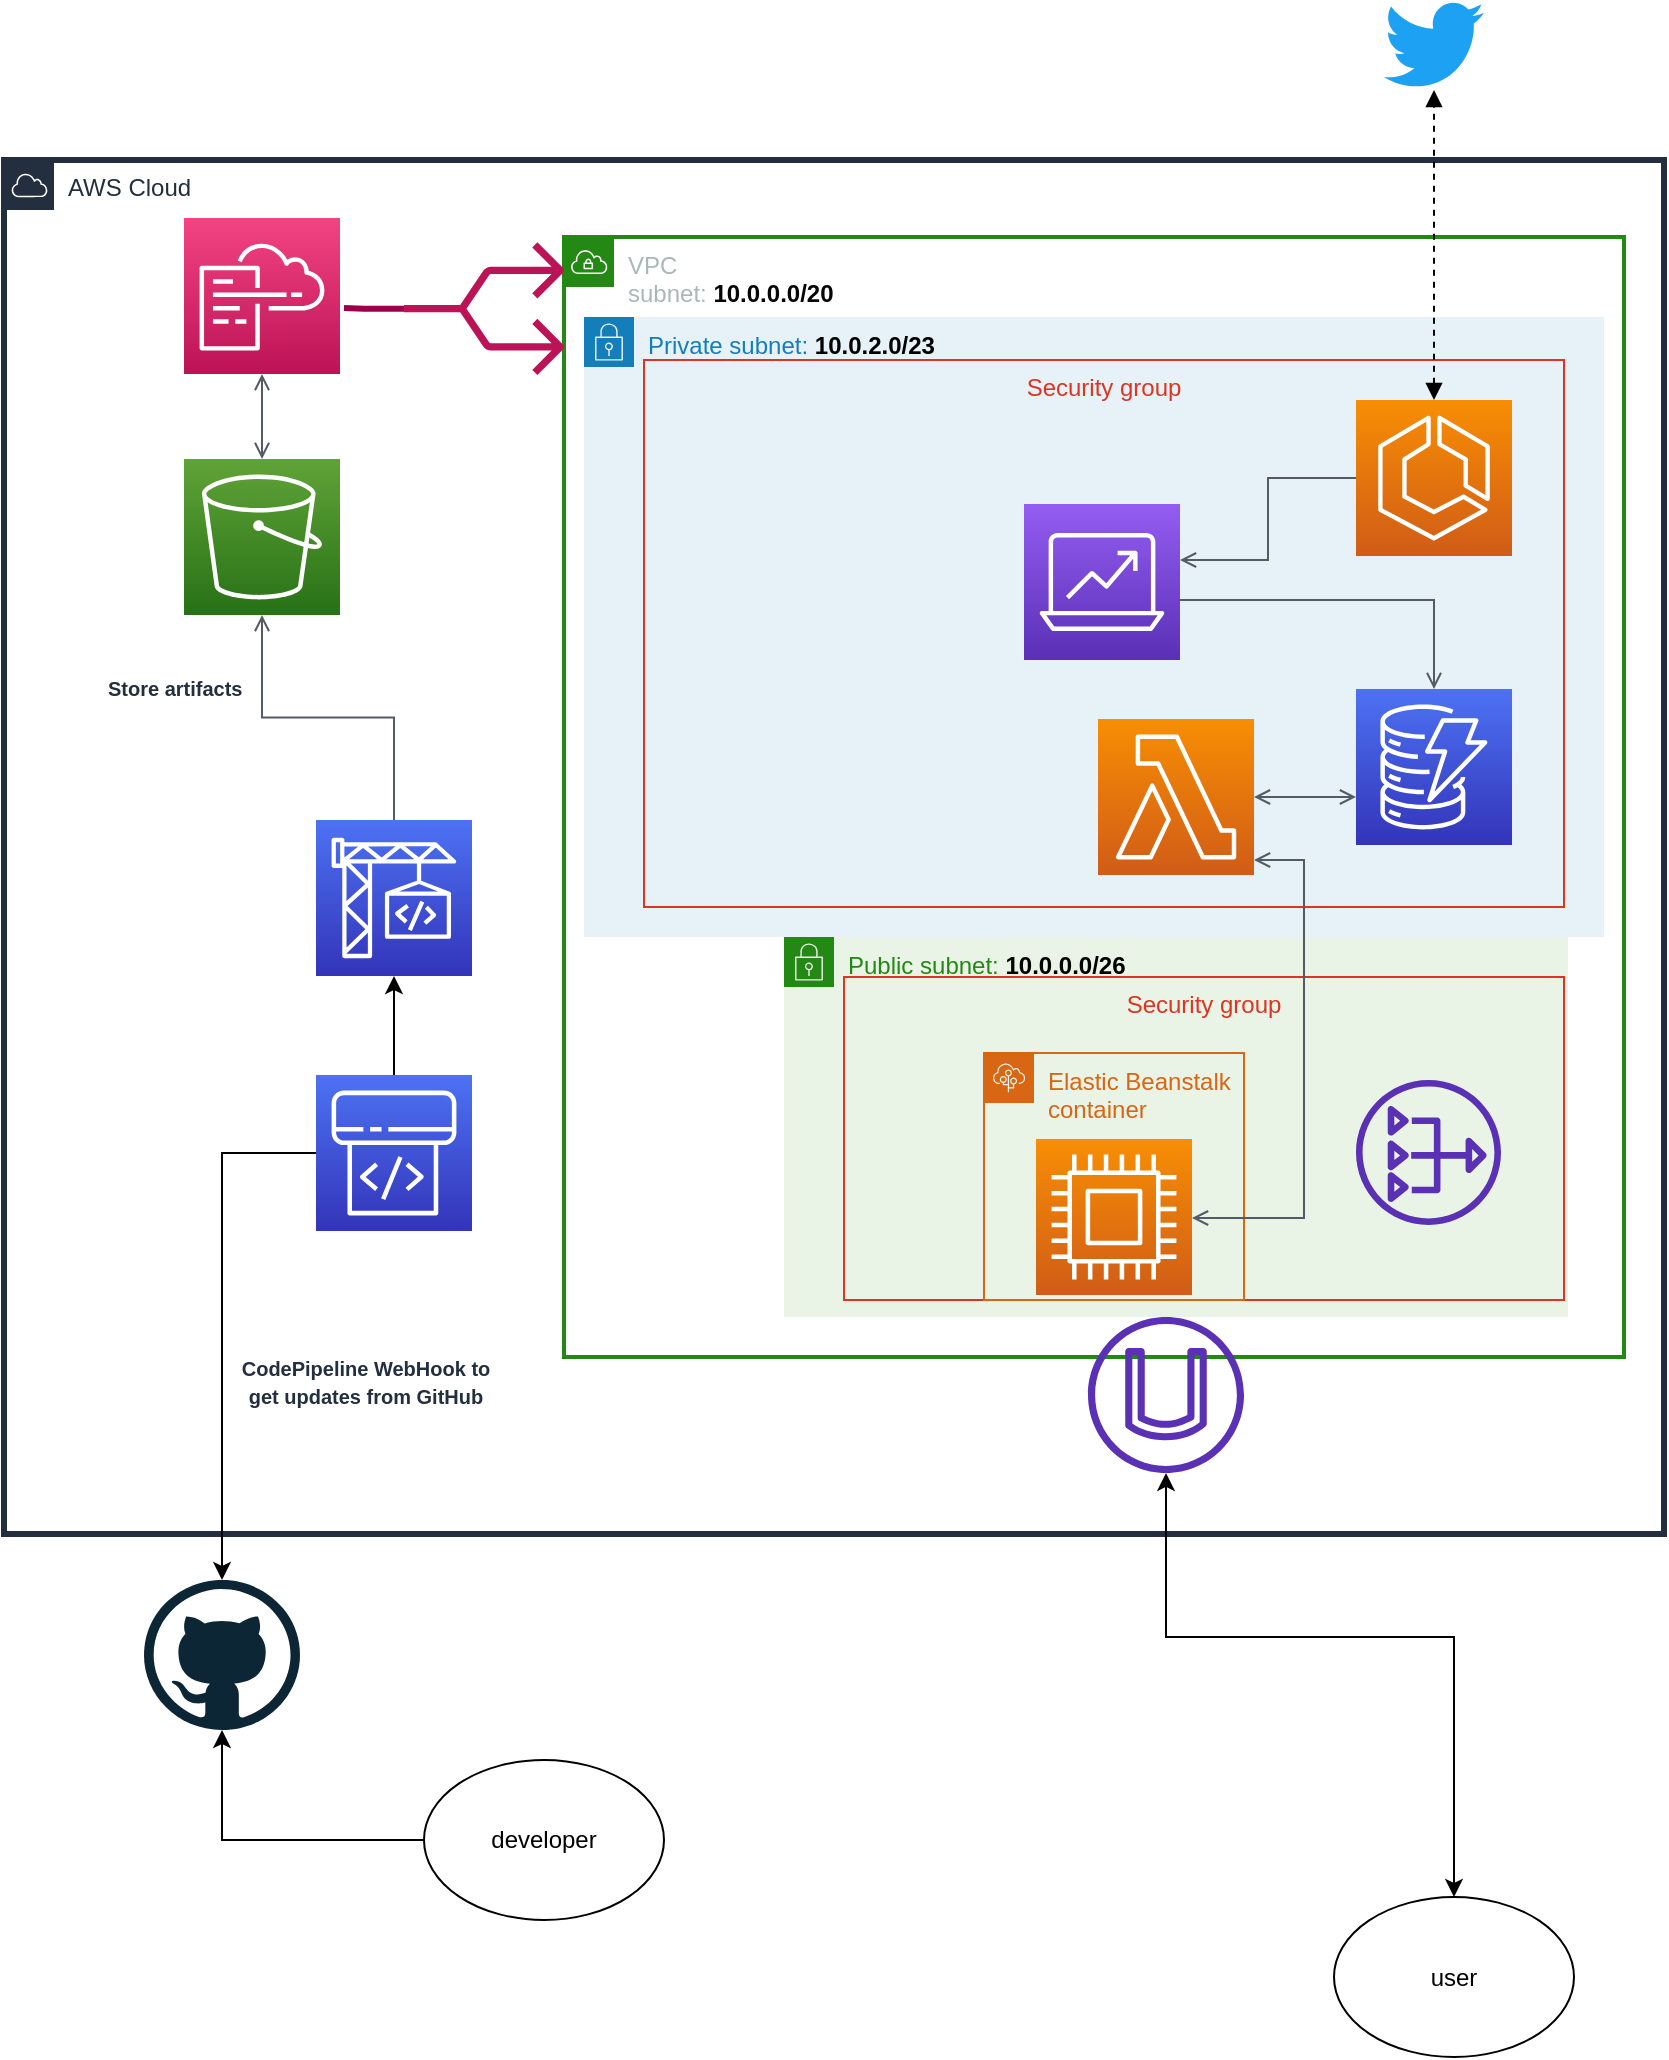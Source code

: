 <mxfile version="13.7.9" type="device"><diagram id="jLGJko12P5ZYonk4BvOa" name="Page-1"><mxGraphModel dx="1422" dy="822" grid="1" gridSize="10" guides="1" tooltips="1" connect="1" arrows="1" fold="1" page="1" pageScale="1" pageWidth="850" pageHeight="1100" math="0" shadow="0"><root><mxCell id="0"/><mxCell id="1" parent="0"/><mxCell id="9QHJiot0qCz9RPCebHh6-15" value="AWS Cloud" style="points=[[0,0],[0.25,0],[0.5,0],[0.75,0],[1,0],[1,0.25],[1,0.5],[1,0.75],[1,1],[0.75,1],[0.5,1],[0.25,1],[0,1],[0,0.75],[0,0.5],[0,0.25]];outlineConnect=0;gradientColor=none;html=1;whiteSpace=wrap;fontSize=12;fontStyle=0;shape=mxgraph.aws4.group;grIcon=mxgraph.aws4.group_aws_cloud;strokeColor=#232F3E;fillColor=none;verticalAlign=top;align=left;spacingLeft=30;fontColor=#232F3E;dashed=0;strokeWidth=3;" vertex="1" parent="1"><mxGeometry x="230" y="80" width="830" height="687" as="geometry"/></mxCell><mxCell id="xLNe65JZoadd3Pq_8RIp-9" value="VPC&lt;br&gt;subnet: &lt;b&gt;&lt;font color=&quot;#050505&quot;&gt;10.0.0.0/20&lt;/font&gt;&lt;/b&gt;" style="points=[[0,0],[0.25,0],[0.5,0],[0.75,0],[1,0],[1,0.25],[1,0.5],[1,0.75],[1,1],[0.75,1],[0.5,1],[0.25,1],[0,1],[0,0.75],[0,0.5],[0,0.25]];outlineConnect=0;gradientColor=none;html=1;whiteSpace=wrap;fontSize=12;fontStyle=0;shape=mxgraph.aws4.group;grIcon=mxgraph.aws4.group_vpc;strokeColor=#248814;fillColor=none;verticalAlign=top;align=left;spacingLeft=30;fontColor=#AAB7B8;dashed=0;strokeWidth=2;" parent="1" vertex="1"><mxGeometry x="510" y="118.5" width="530" height="560" as="geometry"/></mxCell><mxCell id="xLNe65JZoadd3Pq_8RIp-6" value="Private subnet: &lt;b&gt;&lt;font color=&quot;#000000&quot;&gt;10.0.2.0/23&lt;/font&gt;&lt;/b&gt;" style="points=[[0,0],[0.25,0],[0.5,0],[0.75,0],[1,0],[1,0.25],[1,0.5],[1,0.75],[1,1],[0.75,1],[0.5,1],[0.25,1],[0,1],[0,0.75],[0,0.5],[0,0.25]];outlineConnect=0;gradientColor=none;html=1;whiteSpace=wrap;fontSize=12;fontStyle=0;shape=mxgraph.aws4.group;grIcon=mxgraph.aws4.group_security_group;grStroke=0;strokeColor=#147EBA;fillColor=#E6F2F8;verticalAlign=top;align=left;spacingLeft=30;fontColor=#147EBA;dashed=0;" parent="1" vertex="1"><mxGeometry x="520" y="158.5" width="510" height="310" as="geometry"/></mxCell><mxCell id="xLNe65JZoadd3Pq_8RIp-24" value="Security group" style="fillColor=none;strokeColor=#DD3522;verticalAlign=top;fontStyle=0;fontColor=#DD3522;" parent="1" vertex="1"><mxGeometry x="550" y="180" width="460" height="273.5" as="geometry"/></mxCell><mxCell id="xLNe65JZoadd3Pq_8RIp-5" value="Public subnet: &lt;b&gt;&lt;font color=&quot;#000000&quot;&gt;10.0.0.0/26&lt;/font&gt;&lt;/b&gt;" style="points=[[0,0],[0.25,0],[0.5,0],[0.75,0],[1,0],[1,0.25],[1,0.5],[1,0.75],[1,1],[0.75,1],[0.5,1],[0.25,1],[0,1],[0,0.75],[0,0.5],[0,0.25]];outlineConnect=0;gradientColor=none;html=1;whiteSpace=wrap;fontSize=12;fontStyle=0;shape=mxgraph.aws4.group;grIcon=mxgraph.aws4.group_security_group;grStroke=0;strokeColor=#248814;fillColor=#E9F3E6;verticalAlign=top;align=left;spacingLeft=30;fontColor=#248814;dashed=0;" parent="1" vertex="1"><mxGeometry x="620" y="468.5" width="392" height="190" as="geometry"/></mxCell><mxCell id="xLNe65JZoadd3Pq_8RIp-25" value="Security group" style="fillColor=none;strokeColor=#DD3522;verticalAlign=top;fontStyle=0;fontColor=#DD3522;" parent="1" vertex="1"><mxGeometry x="650" y="488.5" width="360" height="161.5" as="geometry"/></mxCell><mxCell id="YJ_b8lcH459bg5A_i5MD-8" style="edgeStyle=orthogonalEdgeStyle;rounded=0;orthogonalLoop=1;jettySize=auto;html=1;" parent="1" source="xLNe65JZoadd3Pq_8RIp-3" target="YJ_b8lcH459bg5A_i5MD-3" edge="1"><mxGeometry relative="1" as="geometry"><mxPoint x="300" y="540" as="targetPoint"/></mxGeometry></mxCell><mxCell id="YJ_b8lcH459bg5A_i5MD-3" value="" style="dashed=0;outlineConnect=0;html=1;align=center;labelPosition=center;verticalLabelPosition=bottom;verticalAlign=top;shape=mxgraph.weblogos.github" parent="1" vertex="1"><mxGeometry x="300" y="790" width="78" height="75" as="geometry"/></mxCell><mxCell id="YJ_b8lcH459bg5A_i5MD-19" style="edgeStyle=orthogonalEdgeStyle;rounded=0;orthogonalLoop=1;jettySize=auto;html=1;" parent="1" source="YJ_b8lcH459bg5A_i5MD-4" target="YJ_b8lcH459bg5A_i5MD-3" edge="1"><mxGeometry relative="1" as="geometry"><mxPoint x="239" y="997" as="targetPoint"/></mxGeometry></mxCell><mxCell id="YJ_b8lcH459bg5A_i5MD-4" value="developer" style="ellipse;whiteSpace=wrap;html=1;" parent="1" vertex="1"><mxGeometry x="440" y="880" width="120" height="80" as="geometry"/></mxCell><mxCell id="YJ_b8lcH459bg5A_i5MD-5" value="user" style="ellipse;whiteSpace=wrap;html=1;" parent="1" vertex="1"><mxGeometry x="895" y="948.5" width="120" height="80" as="geometry"/></mxCell><mxCell id="7l3Auq9Raf8mUuUZezbI-16" style="edgeStyle=orthogonalEdgeStyle;rounded=0;orthogonalLoop=1;jettySize=auto;html=1;startArrow=classic;startFill=1;" parent="1" source="xLNe65JZoadd3Pq_8RIp-30" target="YJ_b8lcH459bg5A_i5MD-5" edge="1"><mxGeometry relative="1" as="geometry"><Array as="points"><mxPoint x="811" y="818.5"/><mxPoint x="955" y="818.5"/></Array></mxGeometry></mxCell><mxCell id="xLNe65JZoadd3Pq_8RIp-2" value="" style="outlineConnect=0;fontColor=#232F3E;gradientColor=#4D72F3;gradientDirection=north;fillColor=#3334B9;strokeColor=#ffffff;dashed=0;verticalLabelPosition=bottom;verticalAlign=top;align=center;html=1;fontSize=12;fontStyle=0;aspect=fixed;shape=mxgraph.aws4.resourceIcon;resIcon=mxgraph.aws4.codebuild;" parent="1" vertex="1"><mxGeometry x="386" y="410" width="78" height="78" as="geometry"/></mxCell><mxCell id="D-qyvk32oXHPnCQVqNBH-1" value="" style="edgeStyle=orthogonalEdgeStyle;rounded=0;orthogonalLoop=1;jettySize=auto;html=1;" parent="1" source="xLNe65JZoadd3Pq_8RIp-3" target="xLNe65JZoadd3Pq_8RIp-2" edge="1"><mxGeometry relative="1" as="geometry"><mxPoint x="508" y="498" as="targetPoint"/></mxGeometry></mxCell><mxCell id="xLNe65JZoadd3Pq_8RIp-3" value="" style="outlineConnect=0;fontColor=#232F3E;gradientColor=#4D72F3;gradientDirection=north;fillColor=#3334B9;strokeColor=#ffffff;dashed=0;verticalLabelPosition=bottom;verticalAlign=top;align=center;html=1;fontSize=12;fontStyle=0;aspect=fixed;shape=mxgraph.aws4.resourceIcon;resIcon=mxgraph.aws4.codepipeline;" parent="1" vertex="1"><mxGeometry x="386" y="537.5" width="78" height="78" as="geometry"/></mxCell><mxCell id="xLNe65JZoadd3Pq_8RIp-8" value="Elastic Beanstalk container" style="points=[[0,0],[0.25,0],[0.5,0],[0.75,0],[1,0],[1,0.25],[1,0.5],[1,0.75],[1,1],[0.75,1],[0.5,1],[0.25,1],[0,1],[0,0.75],[0,0.5],[0,0.25]];outlineConnect=0;gradientColor=none;html=1;whiteSpace=wrap;fontSize=12;fontStyle=0;shape=mxgraph.aws4.group;grIcon=mxgraph.aws4.group_elastic_beanstalk;strokeColor=#D86613;fillColor=none;verticalAlign=top;align=left;spacingLeft=30;fontColor=#D86613;dashed=0;" parent="1" vertex="1"><mxGeometry x="720" y="526.5" width="130" height="123.5" as="geometry"/></mxCell><mxCell id="xLNe65JZoadd3Pq_8RIp-11" value="" style="outlineConnect=0;fontColor=#232F3E;gradientColor=#4D72F3;gradientDirection=north;fillColor=#3334B9;strokeColor=#ffffff;dashed=0;verticalLabelPosition=bottom;verticalAlign=top;align=center;html=1;fontSize=12;fontStyle=0;aspect=fixed;shape=mxgraph.aws4.resourceIcon;resIcon=mxgraph.aws4.dynamodb;" parent="1" vertex="1"><mxGeometry x="906" y="344.5" width="78" height="78" as="geometry"/></mxCell><mxCell id="xLNe65JZoadd3Pq_8RIp-14" value="" style="outlineConnect=0;fontColor=#232F3E;gradientColor=#F34482;gradientDirection=north;fillColor=#BC1356;strokeColor=#ffffff;dashed=0;verticalLabelPosition=bottom;verticalAlign=top;align=center;html=1;fontSize=12;fontStyle=0;aspect=fixed;shape=mxgraph.aws4.resourceIcon;resIcon=mxgraph.aws4.cloudformation;" parent="1" vertex="1"><mxGeometry x="320" y="109" width="78" height="78" as="geometry"/></mxCell><mxCell id="D-qyvk32oXHPnCQVqNBH-4" style="edgeStyle=orthogonalEdgeStyle;rounded=0;orthogonalLoop=1;jettySize=auto;html=1;strokeWidth=3;endArrow=none;endFill=0;strokeColor=#99004D;" parent="1" source="xLNe65JZoadd3Pq_8RIp-15" edge="1"><mxGeometry relative="1" as="geometry"><mxPoint x="390.753" y="154.4" as="sourcePoint"/><mxPoint x="400" y="154" as="targetPoint"/><Array as="points"><mxPoint x="410" y="154"/><mxPoint x="410" y="154"/></Array></mxGeometry></mxCell><mxCell id="xLNe65JZoadd3Pq_8RIp-15" value="" style="outlineConnect=0;fontColor=#232F3E;gradientColor=none;fillColor=#BC1356;strokeColor=none;dashed=0;verticalLabelPosition=bottom;verticalAlign=top;align=center;html=1;fontSize=12;fontStyle=0;aspect=fixed;pointerEvents=1;shape=mxgraph.aws4.deployments;direction=north;" parent="1" vertex="1"><mxGeometry x="430" y="119" width="80" height="70.67" as="geometry"/></mxCell><mxCell id="xLNe65JZoadd3Pq_8RIp-17" value="" style="outlineConnect=0;fontColor=#232F3E;gradientColor=#F78E04;gradientDirection=north;fillColor=#D05C17;strokeColor=#ffffff;dashed=0;verticalLabelPosition=bottom;verticalAlign=top;align=center;html=1;fontSize=12;fontStyle=0;aspect=fixed;shape=mxgraph.aws4.resourceIcon;resIcon=mxgraph.aws4.lambda;" parent="1" vertex="1"><mxGeometry x="777" y="359.5" width="78" height="78" as="geometry"/></mxCell><mxCell id="xLNe65JZoadd3Pq_8RIp-19" value="" style="outlineConnect=0;fontColor=#232F3E;gradientColor=#F78E04;gradientDirection=north;fillColor=#D05C17;strokeColor=#ffffff;dashed=0;verticalLabelPosition=bottom;verticalAlign=top;align=center;html=1;fontSize=12;fontStyle=0;aspect=fixed;shape=mxgraph.aws4.resourceIcon;resIcon=mxgraph.aws4.compute;" parent="1" vertex="1"><mxGeometry x="746" y="569.5" width="78" height="78" as="geometry"/></mxCell><mxCell id="xLNe65JZoadd3Pq_8RIp-22" value="" style="dashed=0;outlineConnect=0;html=1;align=center;labelPosition=center;verticalLabelPosition=bottom;verticalAlign=top;shape=mxgraph.weblogos.twitter;fillColor=#1DA1F2;strokeColor=none" parent="1" vertex="1"><mxGeometry x="920" width="50" height="45" as="geometry"/></mxCell><mxCell id="xLNe65JZoadd3Pq_8RIp-28" value="" style="edgeStyle=orthogonalEdgeStyle;html=1;endArrow=open;elbow=vertical;startArrow=open;startFill=0;endFill=0;strokeColor=#545B64;rounded=0;" parent="1" source="xLNe65JZoadd3Pq_8RIp-14" target="xLNe65JZoadd3Pq_8RIp-44" edge="1"><mxGeometry width="100" relative="1" as="geometry"><mxPoint x="300" y="455" as="sourcePoint"/><mxPoint x="209" y="232" as="targetPoint"/></mxGeometry></mxCell><mxCell id="xLNe65JZoadd3Pq_8RIp-30" value="" style="outlineConnect=0;fontColor=#232F3E;gradientColor=none;fillColor=#5A30B5;strokeColor=none;dashed=0;verticalLabelPosition=bottom;verticalAlign=top;align=center;html=1;fontSize=12;fontStyle=0;aspect=fixed;pointerEvents=1;shape=mxgraph.aws4.internet_gateway;direction=west;" parent="1" vertex="1"><mxGeometry x="772" y="658.5" width="78" height="78" as="geometry"/></mxCell><mxCell id="xLNe65JZoadd3Pq_8RIp-31" value="" style="outlineConnect=0;fontColor=#232F3E;gradientColor=none;fillColor=#5A30B5;strokeColor=none;dashed=0;verticalLabelPosition=bottom;verticalAlign=top;align=center;html=1;fontSize=12;fontStyle=0;aspect=fixed;pointerEvents=1;shape=mxgraph.aws4.nat_gateway;direction=east;" parent="1" vertex="1"><mxGeometry x="906" y="540" width="72.5" height="72.5" as="geometry"/></mxCell><mxCell id="xLNe65JZoadd3Pq_8RIp-36" value="" style="edgeStyle=orthogonalEdgeStyle;html=1;endArrow=block;elbow=vertical;startArrow=block;startFill=1;endFill=1;rounded=1;dashed=1;" parent="1" source="9QHJiot0qCz9RPCebHh6-16" target="xLNe65JZoadd3Pq_8RIp-22" edge="1"><mxGeometry width="100" relative="1" as="geometry"><mxPoint x="830" y="78.5" as="sourcePoint"/><mxPoint x="930" y="78.5" as="targetPoint"/></mxGeometry></mxCell><mxCell id="xLNe65JZoadd3Pq_8RIp-44" value="" style="outlineConnect=0;fontColor=#232F3E;gradientColor=#60A337;gradientDirection=north;fillColor=#277116;strokeColor=#ffffff;dashed=0;verticalLabelPosition=bottom;verticalAlign=top;align=center;html=1;fontSize=12;fontStyle=0;aspect=fixed;shape=mxgraph.aws4.resourceIcon;resIcon=mxgraph.aws4.s3;" parent="1" vertex="1"><mxGeometry x="320" y="229.5" width="78" height="78" as="geometry"/></mxCell><mxCell id="xLNe65JZoadd3Pq_8RIp-45" value="" style="edgeStyle=orthogonalEdgeStyle;html=1;endArrow=none;elbow=vertical;startArrow=open;startFill=0;strokeColor=#545B64;rounded=0;" parent="1" source="xLNe65JZoadd3Pq_8RIp-44" target="xLNe65JZoadd3Pq_8RIp-2" edge="1"><mxGeometry width="100" relative="1" as="geometry"><mxPoint x="270" y="271" as="sourcePoint"/><mxPoint x="365" y="271" as="targetPoint"/></mxGeometry></mxCell><mxCell id="xLNe65JZoadd3Pq_8RIp-46" value="&lt;div style=&quot;text-align: center&quot;&gt;&lt;span style=&quot;font-size: 10px&quot;&gt;&lt;font color=&quot;#232f3e&quot; face=&quot;helvetica&quot;&gt;&lt;b&gt;Store artifacts&lt;/b&gt;&lt;/font&gt;&lt;/span&gt;&lt;/div&gt;" style="text;whiteSpace=wrap;html=1;" parent="1" vertex="1"><mxGeometry x="280" y="330" width="70" height="45" as="geometry"/></mxCell><mxCell id="9QHJiot0qCz9RPCebHh6-4" value="&lt;div style=&quot;text-align: center&quot;&gt;&lt;font color=&quot;#232f3e&quot; face=&quot;helvetica&quot;&gt;&lt;span style=&quot;font-size: 10px&quot;&gt;&lt;b&gt;CodePipeline WebHook to get updates from GitHub&lt;/b&gt;&lt;/span&gt;&lt;/font&gt;&lt;/div&gt;" style="text;whiteSpace=wrap;html=1;" vertex="1" parent="1"><mxGeometry x="340" y="670" width="140" height="45" as="geometry"/></mxCell><mxCell id="9QHJiot0qCz9RPCebHh6-6" value="" style="outlineConnect=0;fontColor=#232F3E;gradientColor=#945DF2;gradientDirection=north;fillColor=#5A30B5;strokeColor=#ffffff;dashed=0;verticalLabelPosition=bottom;verticalAlign=top;align=center;html=1;fontSize=12;fontStyle=0;aspect=fixed;shape=mxgraph.aws4.resourceIcon;resIcon=mxgraph.aws4.analytics;" vertex="1" parent="1"><mxGeometry x="740" y="252" width="78" height="78" as="geometry"/></mxCell><mxCell id="9QHJiot0qCz9RPCebHh6-8" value="" style="edgeStyle=orthogonalEdgeStyle;html=1;endArrow=none;elbow=vertical;startArrow=open;startFill=0;strokeColor=#545B64;rounded=0;" edge="1" parent="1" source="9QHJiot0qCz9RPCebHh6-6" target="9QHJiot0qCz9RPCebHh6-16"><mxGeometry width="100" relative="1" as="geometry"><mxPoint x="740" y="250" as="sourcePoint"/><mxPoint x="840" y="250" as="targetPoint"/><Array as="points"><mxPoint x="862" y="280"/><mxPoint x="862" y="239"/></Array></mxGeometry></mxCell><mxCell id="9QHJiot0qCz9RPCebHh6-10" value="" style="edgeStyle=orthogonalEdgeStyle;html=1;endArrow=none;elbow=vertical;startArrow=open;startFill=0;strokeColor=#545B64;rounded=0;" edge="1" parent="1" source="xLNe65JZoadd3Pq_8RIp-11" target="9QHJiot0qCz9RPCebHh6-6"><mxGeometry width="100" relative="1" as="geometry"><mxPoint x="730" y="400" as="sourcePoint"/><mxPoint x="830" y="400" as="targetPoint"/><Array as="points"><mxPoint x="945" y="300"/></Array></mxGeometry></mxCell><mxCell id="9QHJiot0qCz9RPCebHh6-13" value="" style="edgeStyle=orthogonalEdgeStyle;html=1;endArrow=open;elbow=vertical;startArrow=open;startFill=0;endFill=0;strokeColor=#545B64;rounded=0;" edge="1" parent="1" source="xLNe65JZoadd3Pq_8RIp-17" target="xLNe65JZoadd3Pq_8RIp-11"><mxGeometry width="100" relative="1" as="geometry"><mxPoint x="750" y="400" as="sourcePoint"/><mxPoint x="850" y="400" as="targetPoint"/><Array as="points"><mxPoint x="870" y="399"/><mxPoint x="870" y="399"/></Array></mxGeometry></mxCell><mxCell id="9QHJiot0qCz9RPCebHh6-14" value="" style="edgeStyle=orthogonalEdgeStyle;html=1;endArrow=open;elbow=vertical;startArrow=open;startFill=0;endFill=0;strokeColor=#545B64;rounded=0;" edge="1" parent="1" source="xLNe65JZoadd3Pq_8RIp-17" target="xLNe65JZoadd3Pq_8RIp-19"><mxGeometry width="100" relative="1" as="geometry"><mxPoint x="780" y="430" as="sourcePoint"/><mxPoint x="880" y="430" as="targetPoint"/><Array as="points"><mxPoint x="880" y="430"/><mxPoint x="880" y="609"/></Array></mxGeometry></mxCell><mxCell id="9QHJiot0qCz9RPCebHh6-16" value="" style="outlineConnect=0;fontColor=#232F3E;gradientColor=#F78E04;gradientDirection=north;fillColor=#D05C17;strokeColor=#ffffff;dashed=0;verticalLabelPosition=bottom;verticalAlign=top;align=center;html=1;fontSize=12;fontStyle=0;aspect=fixed;shape=mxgraph.aws4.resourceIcon;resIcon=mxgraph.aws4.ecs;" vertex="1" parent="1"><mxGeometry x="906" y="200" width="78" height="78" as="geometry"/></mxCell></root></mxGraphModel></diagram></mxfile>